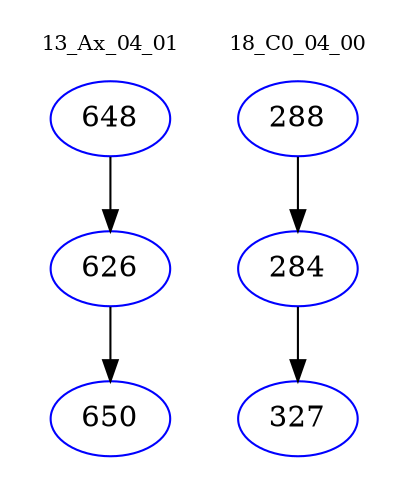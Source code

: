 digraph{
subgraph cluster_0 {
color = white
label = "13_Ax_04_01";
fontsize=10;
T0_648 [label="648", color="blue"]
T0_648 -> T0_626 [color="black"]
T0_626 [label="626", color="blue"]
T0_626 -> T0_650 [color="black"]
T0_650 [label="650", color="blue"]
}
subgraph cluster_1 {
color = white
label = "18_C0_04_00";
fontsize=10;
T1_288 [label="288", color="blue"]
T1_288 -> T1_284 [color="black"]
T1_284 [label="284", color="blue"]
T1_284 -> T1_327 [color="black"]
T1_327 [label="327", color="blue"]
}
}
